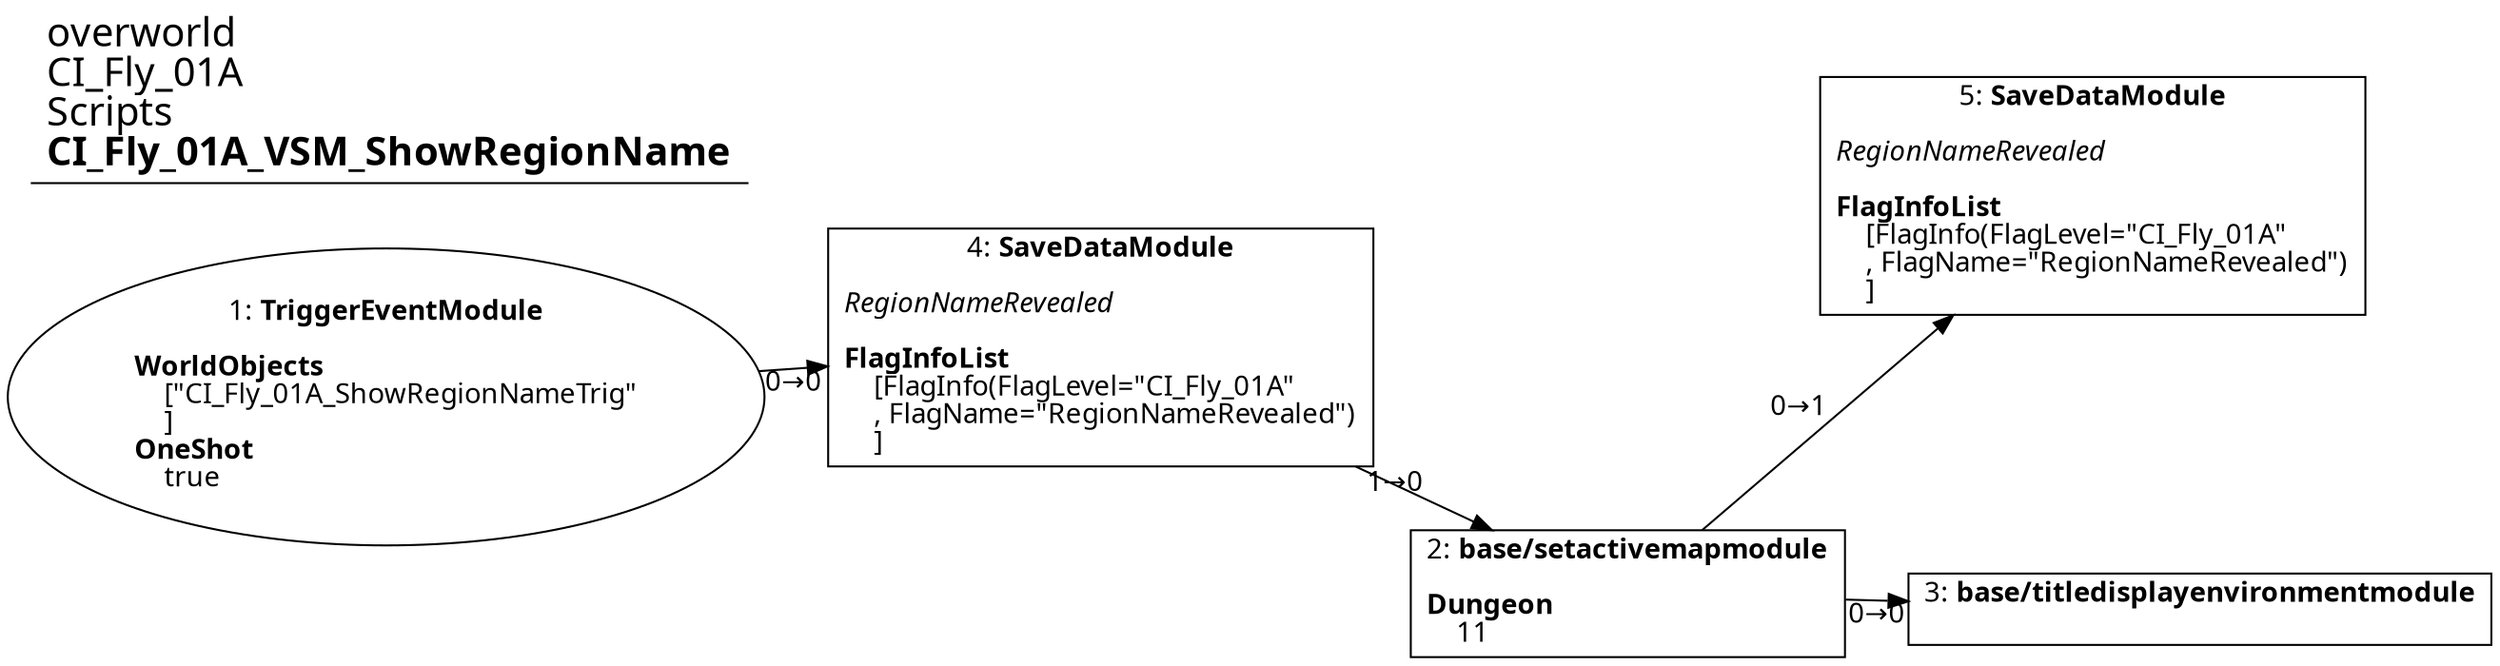 digraph {
    layout = fdp;
    overlap = prism;
    sep = "+16";
    splines = spline;

    node [ shape = box ];

    graph [ fontname = "Segoe UI" ];
    node [ fontname = "Segoe UI" ];
    edge [ fontname = "Segoe UI" ];

    1 [ label = <1: <b>TriggerEventModule</b><br/><br/><b>WorldObjects</b><br align="left"/>    [&quot;CI_Fly_01A_ShowRegionNameTrig&quot;<br align="left"/>    ]<br align="left"/><b>OneShot</b><br align="left"/>    true<br align="left"/>> ];
    1 [ shape = oval ]
    1 [ pos = "0.105000004,-0.20500001!" ];
    1 -> 4 [ label = "0→0" ];

    2 [ label = <2: <b>base/setactivemapmodule</b><br/><br/><b>Dungeon</b><br align="left"/>    11<br align="left"/>> ];
    2 [ pos = "0.60700005,-0.29200003!" ];
    2 -> 3 [ label = "0→0" ];
    2 -> 5 [ label = "0→1" ];

    3 [ label = <3: <b>base/titledisplayenvironmentmodule</b><br/><br/>> ];
    3 [ pos = "0.82000005,-0.29200003!" ];

    4 [ label = <4: <b>SaveDataModule</b><br/><br/><i>RegionNameRevealed<br align="left"/></i><br align="left"/><b>FlagInfoList</b><br align="left"/>    [FlagInfo(FlagLevel=&quot;CI_Fly_01A&quot;<br align="left"/>    , FlagName=&quot;RegionNameRevealed&quot;)<br align="left"/>    ]<br align="left"/>> ];
    4 [ pos = "0.35700002,-0.20500001!" ];
    4 -> 2 [ label = "1→0" ];

    5 [ label = <5: <b>SaveDataModule</b><br/><br/><i>RegionNameRevealed<br align="left"/></i><br align="left"/><b>FlagInfoList</b><br align="left"/>    [FlagInfo(FlagLevel=&quot;CI_Fly_01A&quot;<br align="left"/>    , FlagName=&quot;RegionNameRevealed&quot;)<br align="left"/>    ]<br align="left"/>> ];
    5 [ pos = "0.81900007,-0.136!" ];

    title [ pos = "0.104,-0.135!" ];
    title [ shape = underline ];
    title [ label = <<font point-size="20">overworld<br align="left"/>CI_Fly_01A<br align="left"/>Scripts<br align="left"/><b>CI_Fly_01A_VSM_ShowRegionName</b><br align="left"/></font>> ];
}

